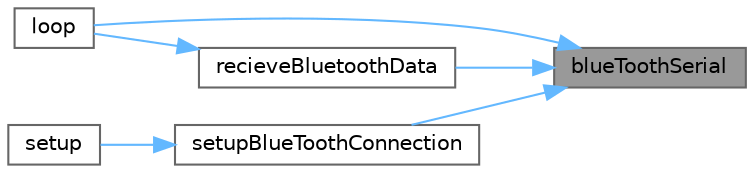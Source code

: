 digraph "blueToothSerial"
{
 // LATEX_PDF_SIZE
  bgcolor="transparent";
  edge [fontname=Helvetica,fontsize=10,labelfontname=Helvetica,labelfontsize=10];
  node [fontname=Helvetica,fontsize=10,shape=box,height=0.2,width=0.4];
  rankdir="RL";
  Node1 [label="blueToothSerial",height=0.2,width=0.4,color="gray40", fillcolor="grey60", style="filled", fontcolor="black",tooltip=" "];
  Node1 -> Node2 [dir="back",color="steelblue1",style="solid"];
  Node2 [label="loop",height=0.2,width=0.4,color="grey40", fillcolor="white", style="filled",URL="$slave_8ino.html#afe461d27b9c48d5921c00d521181f12f",tooltip="This is the function that update the bluetooth data and controlls the car."];
  Node1 -> Node3 [dir="back",color="steelblue1",style="solid"];
  Node3 [label="recieveBluetoothData",height=0.2,width=0.4,color="grey40", fillcolor="white", style="filled",URL="$slave_8ino.html#ac4344fe634bb6a3983019a46da49646c",tooltip="recieve data from the master.ino bord with bluetooth. The data is then read and turn and forward valu..."];
  Node3 -> Node2 [dir="back",color="steelblue1",style="solid"];
  Node1 -> Node4 [dir="back",color="steelblue1",style="solid"];
  Node4 [label="setupBlueToothConnection",height=0.2,width=0.4,color="grey40", fillcolor="white", style="filled",URL="$slave_8ino.html#aabec44d551f4da54e5fb45808e722b04",tooltip="inspried by the example code called:Master_button setup code website: https://wiki...."];
  Node4 -> Node5 [dir="back",color="steelblue1",style="solid"];
  Node5 [label="setup",height=0.2,width=0.4,color="grey40", fillcolor="white", style="filled",URL="$slave_8ino.html#a4fc01d736fe50cf5b977f755b675f11d",tooltip="This is the setup function that is run when the board is started and it setup the outputs,..."];
}
